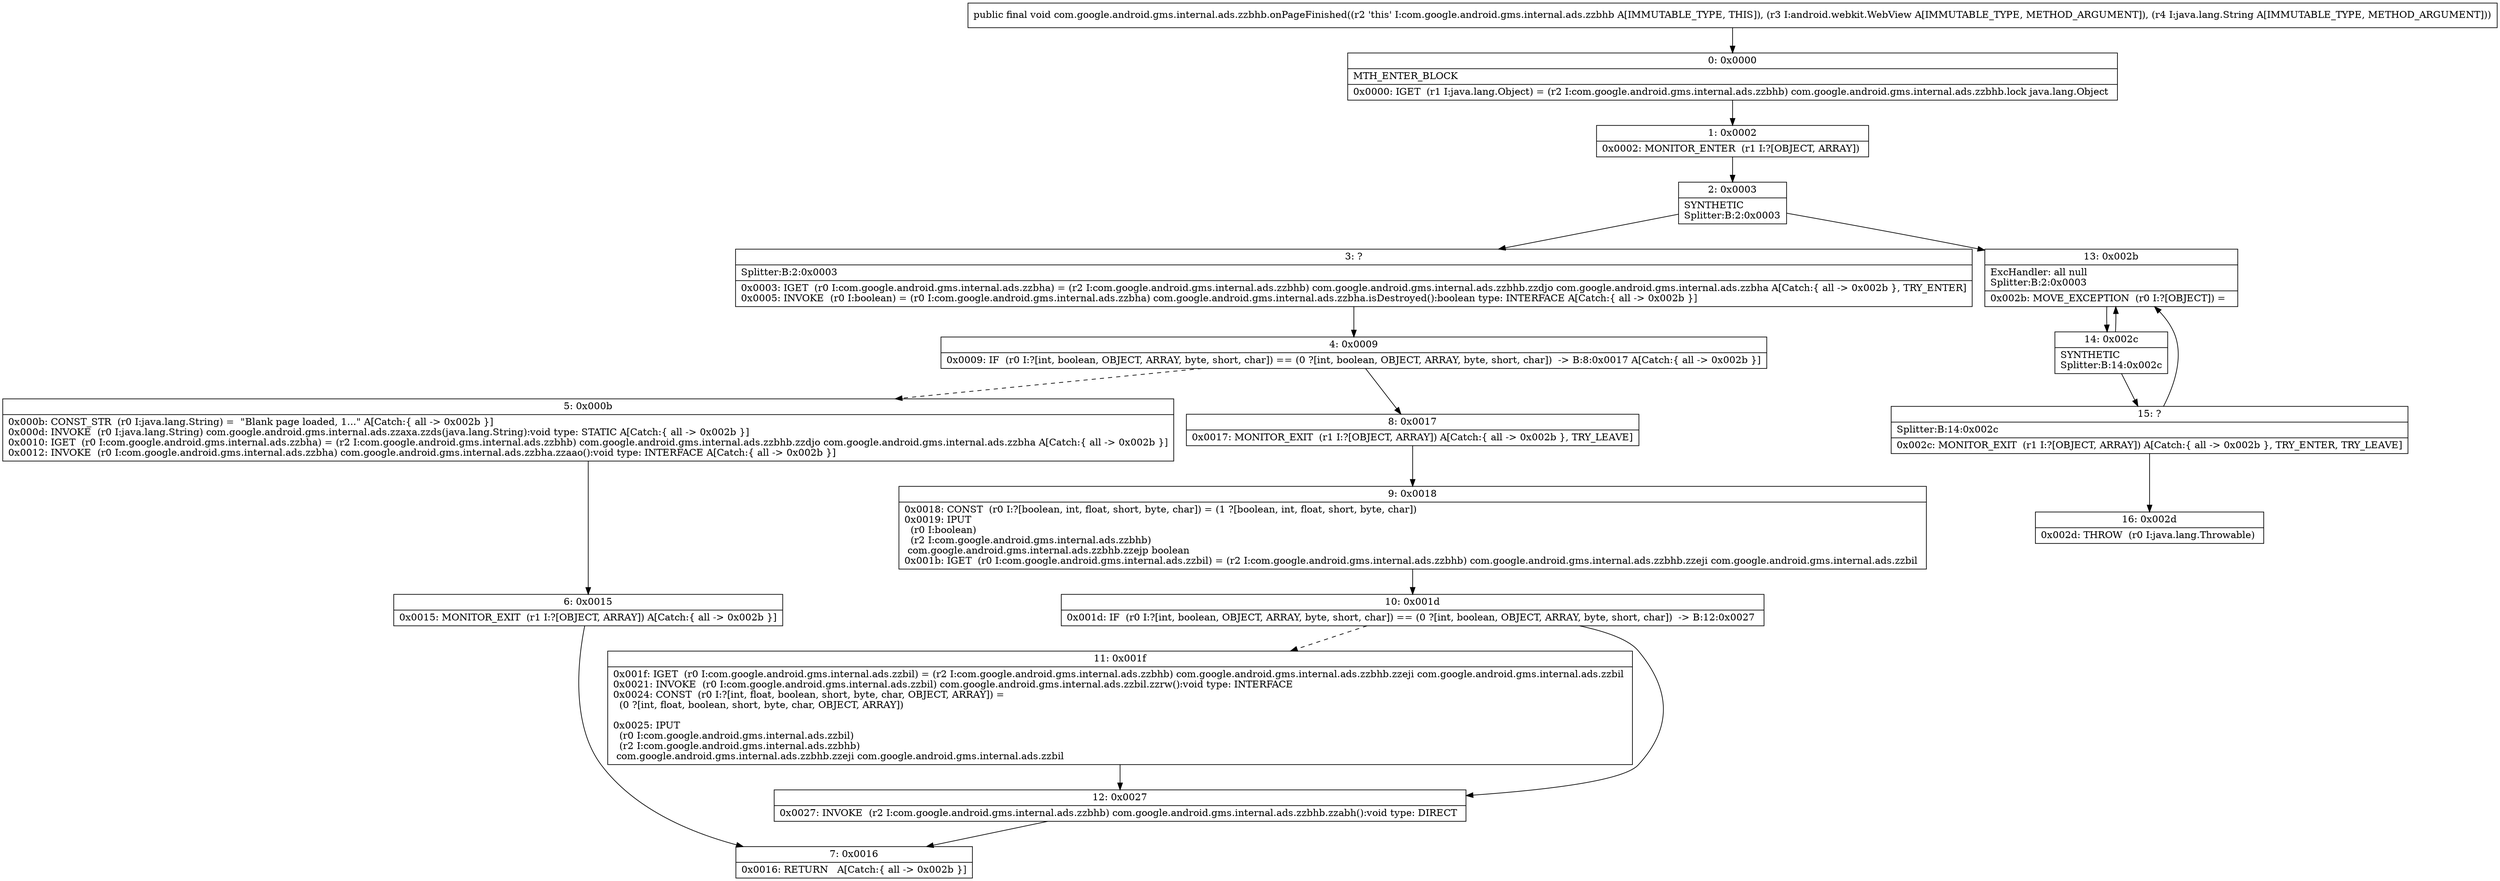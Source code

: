 digraph "CFG forcom.google.android.gms.internal.ads.zzbhb.onPageFinished(Landroid\/webkit\/WebView;Ljava\/lang\/String;)V" {
Node_0 [shape=record,label="{0\:\ 0x0000|MTH_ENTER_BLOCK\l|0x0000: IGET  (r1 I:java.lang.Object) = (r2 I:com.google.android.gms.internal.ads.zzbhb) com.google.android.gms.internal.ads.zzbhb.lock java.lang.Object \l}"];
Node_1 [shape=record,label="{1\:\ 0x0002|0x0002: MONITOR_ENTER  (r1 I:?[OBJECT, ARRAY]) \l}"];
Node_2 [shape=record,label="{2\:\ 0x0003|SYNTHETIC\lSplitter:B:2:0x0003\l}"];
Node_3 [shape=record,label="{3\:\ ?|Splitter:B:2:0x0003\l|0x0003: IGET  (r0 I:com.google.android.gms.internal.ads.zzbha) = (r2 I:com.google.android.gms.internal.ads.zzbhb) com.google.android.gms.internal.ads.zzbhb.zzdjo com.google.android.gms.internal.ads.zzbha A[Catch:\{ all \-\> 0x002b \}, TRY_ENTER]\l0x0005: INVOKE  (r0 I:boolean) = (r0 I:com.google.android.gms.internal.ads.zzbha) com.google.android.gms.internal.ads.zzbha.isDestroyed():boolean type: INTERFACE A[Catch:\{ all \-\> 0x002b \}]\l}"];
Node_4 [shape=record,label="{4\:\ 0x0009|0x0009: IF  (r0 I:?[int, boolean, OBJECT, ARRAY, byte, short, char]) == (0 ?[int, boolean, OBJECT, ARRAY, byte, short, char])  \-\> B:8:0x0017 A[Catch:\{ all \-\> 0x002b \}]\l}"];
Node_5 [shape=record,label="{5\:\ 0x000b|0x000b: CONST_STR  (r0 I:java.lang.String) =  \"Blank page loaded, 1...\" A[Catch:\{ all \-\> 0x002b \}]\l0x000d: INVOKE  (r0 I:java.lang.String) com.google.android.gms.internal.ads.zzaxa.zzds(java.lang.String):void type: STATIC A[Catch:\{ all \-\> 0x002b \}]\l0x0010: IGET  (r0 I:com.google.android.gms.internal.ads.zzbha) = (r2 I:com.google.android.gms.internal.ads.zzbhb) com.google.android.gms.internal.ads.zzbhb.zzdjo com.google.android.gms.internal.ads.zzbha A[Catch:\{ all \-\> 0x002b \}]\l0x0012: INVOKE  (r0 I:com.google.android.gms.internal.ads.zzbha) com.google.android.gms.internal.ads.zzbha.zzaao():void type: INTERFACE A[Catch:\{ all \-\> 0x002b \}]\l}"];
Node_6 [shape=record,label="{6\:\ 0x0015|0x0015: MONITOR_EXIT  (r1 I:?[OBJECT, ARRAY]) A[Catch:\{ all \-\> 0x002b \}]\l}"];
Node_7 [shape=record,label="{7\:\ 0x0016|0x0016: RETURN   A[Catch:\{ all \-\> 0x002b \}]\l}"];
Node_8 [shape=record,label="{8\:\ 0x0017|0x0017: MONITOR_EXIT  (r1 I:?[OBJECT, ARRAY]) A[Catch:\{ all \-\> 0x002b \}, TRY_LEAVE]\l}"];
Node_9 [shape=record,label="{9\:\ 0x0018|0x0018: CONST  (r0 I:?[boolean, int, float, short, byte, char]) = (1 ?[boolean, int, float, short, byte, char]) \l0x0019: IPUT  \l  (r0 I:boolean)\l  (r2 I:com.google.android.gms.internal.ads.zzbhb)\l com.google.android.gms.internal.ads.zzbhb.zzejp boolean \l0x001b: IGET  (r0 I:com.google.android.gms.internal.ads.zzbil) = (r2 I:com.google.android.gms.internal.ads.zzbhb) com.google.android.gms.internal.ads.zzbhb.zzeji com.google.android.gms.internal.ads.zzbil \l}"];
Node_10 [shape=record,label="{10\:\ 0x001d|0x001d: IF  (r0 I:?[int, boolean, OBJECT, ARRAY, byte, short, char]) == (0 ?[int, boolean, OBJECT, ARRAY, byte, short, char])  \-\> B:12:0x0027 \l}"];
Node_11 [shape=record,label="{11\:\ 0x001f|0x001f: IGET  (r0 I:com.google.android.gms.internal.ads.zzbil) = (r2 I:com.google.android.gms.internal.ads.zzbhb) com.google.android.gms.internal.ads.zzbhb.zzeji com.google.android.gms.internal.ads.zzbil \l0x0021: INVOKE  (r0 I:com.google.android.gms.internal.ads.zzbil) com.google.android.gms.internal.ads.zzbil.zzrw():void type: INTERFACE \l0x0024: CONST  (r0 I:?[int, float, boolean, short, byte, char, OBJECT, ARRAY]) = \l  (0 ?[int, float, boolean, short, byte, char, OBJECT, ARRAY])\l \l0x0025: IPUT  \l  (r0 I:com.google.android.gms.internal.ads.zzbil)\l  (r2 I:com.google.android.gms.internal.ads.zzbhb)\l com.google.android.gms.internal.ads.zzbhb.zzeji com.google.android.gms.internal.ads.zzbil \l}"];
Node_12 [shape=record,label="{12\:\ 0x0027|0x0027: INVOKE  (r2 I:com.google.android.gms.internal.ads.zzbhb) com.google.android.gms.internal.ads.zzbhb.zzabh():void type: DIRECT \l}"];
Node_13 [shape=record,label="{13\:\ 0x002b|ExcHandler: all null\lSplitter:B:2:0x0003\l|0x002b: MOVE_EXCEPTION  (r0 I:?[OBJECT]) =  \l}"];
Node_14 [shape=record,label="{14\:\ 0x002c|SYNTHETIC\lSplitter:B:14:0x002c\l}"];
Node_15 [shape=record,label="{15\:\ ?|Splitter:B:14:0x002c\l|0x002c: MONITOR_EXIT  (r1 I:?[OBJECT, ARRAY]) A[Catch:\{ all \-\> 0x002b \}, TRY_ENTER, TRY_LEAVE]\l}"];
Node_16 [shape=record,label="{16\:\ 0x002d|0x002d: THROW  (r0 I:java.lang.Throwable) \l}"];
MethodNode[shape=record,label="{public final void com.google.android.gms.internal.ads.zzbhb.onPageFinished((r2 'this' I:com.google.android.gms.internal.ads.zzbhb A[IMMUTABLE_TYPE, THIS]), (r3 I:android.webkit.WebView A[IMMUTABLE_TYPE, METHOD_ARGUMENT]), (r4 I:java.lang.String A[IMMUTABLE_TYPE, METHOD_ARGUMENT])) }"];
MethodNode -> Node_0;
Node_0 -> Node_1;
Node_1 -> Node_2;
Node_2 -> Node_3;
Node_2 -> Node_13;
Node_3 -> Node_4;
Node_4 -> Node_5[style=dashed];
Node_4 -> Node_8;
Node_5 -> Node_6;
Node_6 -> Node_7;
Node_8 -> Node_9;
Node_9 -> Node_10;
Node_10 -> Node_11[style=dashed];
Node_10 -> Node_12;
Node_11 -> Node_12;
Node_12 -> Node_7;
Node_13 -> Node_14;
Node_14 -> Node_15;
Node_14 -> Node_13;
Node_15 -> Node_16;
Node_15 -> Node_13;
}

